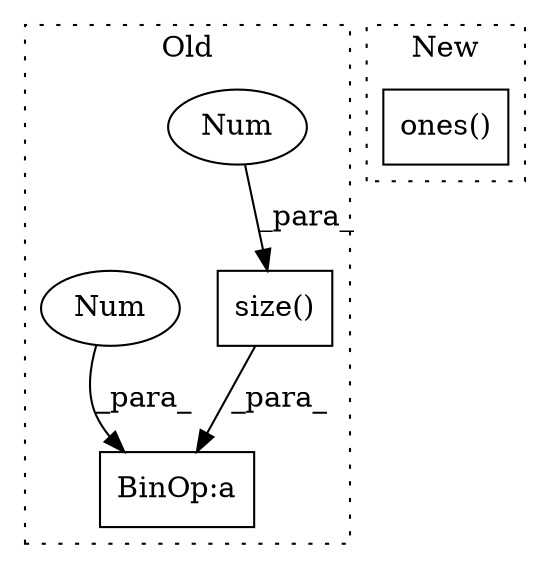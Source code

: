 digraph G {
subgraph cluster0 {
1 [label="size()" a="75" s="877,893" l="15,1" shape="box"];
3 [label="Num" a="76" s="892" l="1" shape="ellipse"];
4 [label="BinOp:a" a="82" s="907" l="3" shape="box"];
5 [label="Num" a="76" s="910" l="2" shape="ellipse"];
label = "Old";
style="dotted";
}
subgraph cluster1 {
2 [label="ones()" a="75" s="1078,1135" l="11,22" shape="box"];
label = "New";
style="dotted";
}
1 -> 4 [label="_para_"];
3 -> 1 [label="_para_"];
5 -> 4 [label="_para_"];
}